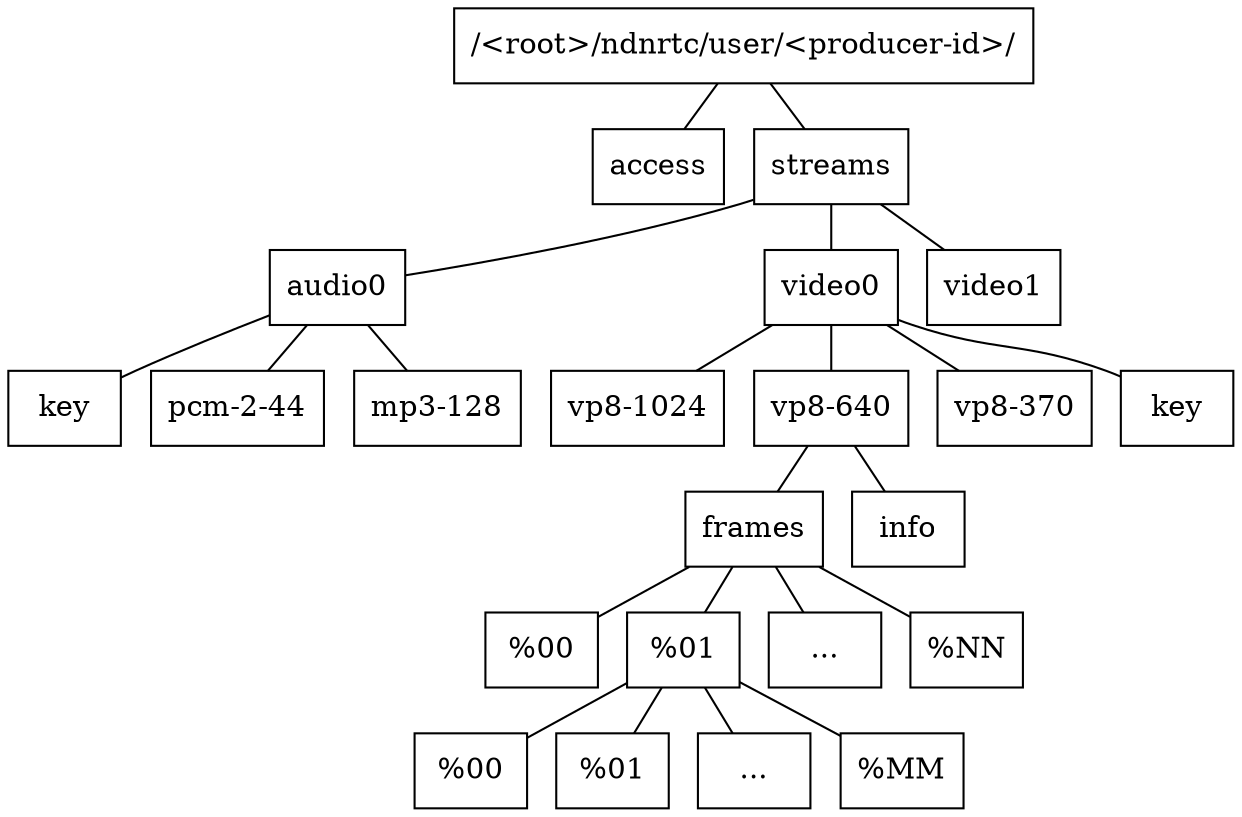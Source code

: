 digraph ndnrtc { 
	graph [dir=none, layout=dot, nodesep=0.2, margin=0, ranksep=0.3];
	node [label="\N", shape=box];
	edge [dir=none];
		
"/<root>/ndnrtc/user/<producer-id>/"	-> access;
"/<root>/ndnrtc/user/<producer-id>/"	-> streams;

//session	-> access;
//session -> info;

streams -> audio0;
streams -> video0;
streams -> video1;

codec1 [label="vp8-1024"];
codec2 [label="vp8-640"];
codec3 [label="vp8-370"];

key1 [label="key"];
key0 [label="key"];

video0 -> key1;
video0 -> codec1;
video0 -> codec2;
video0 -> codec3;

acodec1 [label="pcm-2-44"];
acodec3 [label="mp3-128"];

audio0 -> key0;
audio0 -> acodec1;
audio0 -> acodec3;


//codec2 -> info;
codec2 -> frames;

info_codec [label="info"];
codec2 -> info_codec;
//codec2 -> index [color=red];

f0 [label="%00"];
f1 [label="%01"];
f2 [label="..."];
fN [label="%NN"];

frames -> f0;
frames -> f1;
frames -> f2;
frames -> fN;

s0 [label="%00"];
s1 [label="%01"];
s2 [label="..."];
sM [label="%MM"];

f1 -> s0;
f1 -> s1;
f1 -> s2;
f1 -> sM
/*
tsV1 [label="00:00:00:00" ];//color=blue];
tsV2 [label="00:00:02:00"];// color=blue;
tsV3 [label="..."];// color=blue];
index [label="index"];// color=blue];

//video -> index;// [color=red];
//codec2 -> index [color=blue];
index -> tsV1;// [color=blue];
index -> tsV2;// [color=blue];
index -> tsV3;// [color=blue]; 


segments->00;
segments->01;
segments->"...";


segmentsA [label="segments"];
infoA [label="info"];
s1 [label="00"];
s2 [label="01"];
s3 [label="..."];

tsA1 [label="00:00:00:00" ];//color=blue];
tsA2 [label="00:00:02:00"];// color=blue;
tsA3 [label="..."];// color=blue];
indexA [label="index"];// color=blue];

audio->infoA;
audio->segmentsA;
audio->indexA;
indexA -> tsA1;// [color=blue];
indexA -> tsA2;// [color=blue];
indexA -> tsA3;// [color=blue]; 

acodec1 [label="aac-128" color=red];
acodec2 [label="mp3-198" color=red];

audio -> acodec1 [color=red];
audio -> acodec2 [color=red];

acodec2 -> infoA [color=red];
acodec2 -> segmentsA [color=red];
//codec2 -> index [color=red];


segmentsA->s1;
segmentsA->s2;
segmentsA->s3;
*/

}